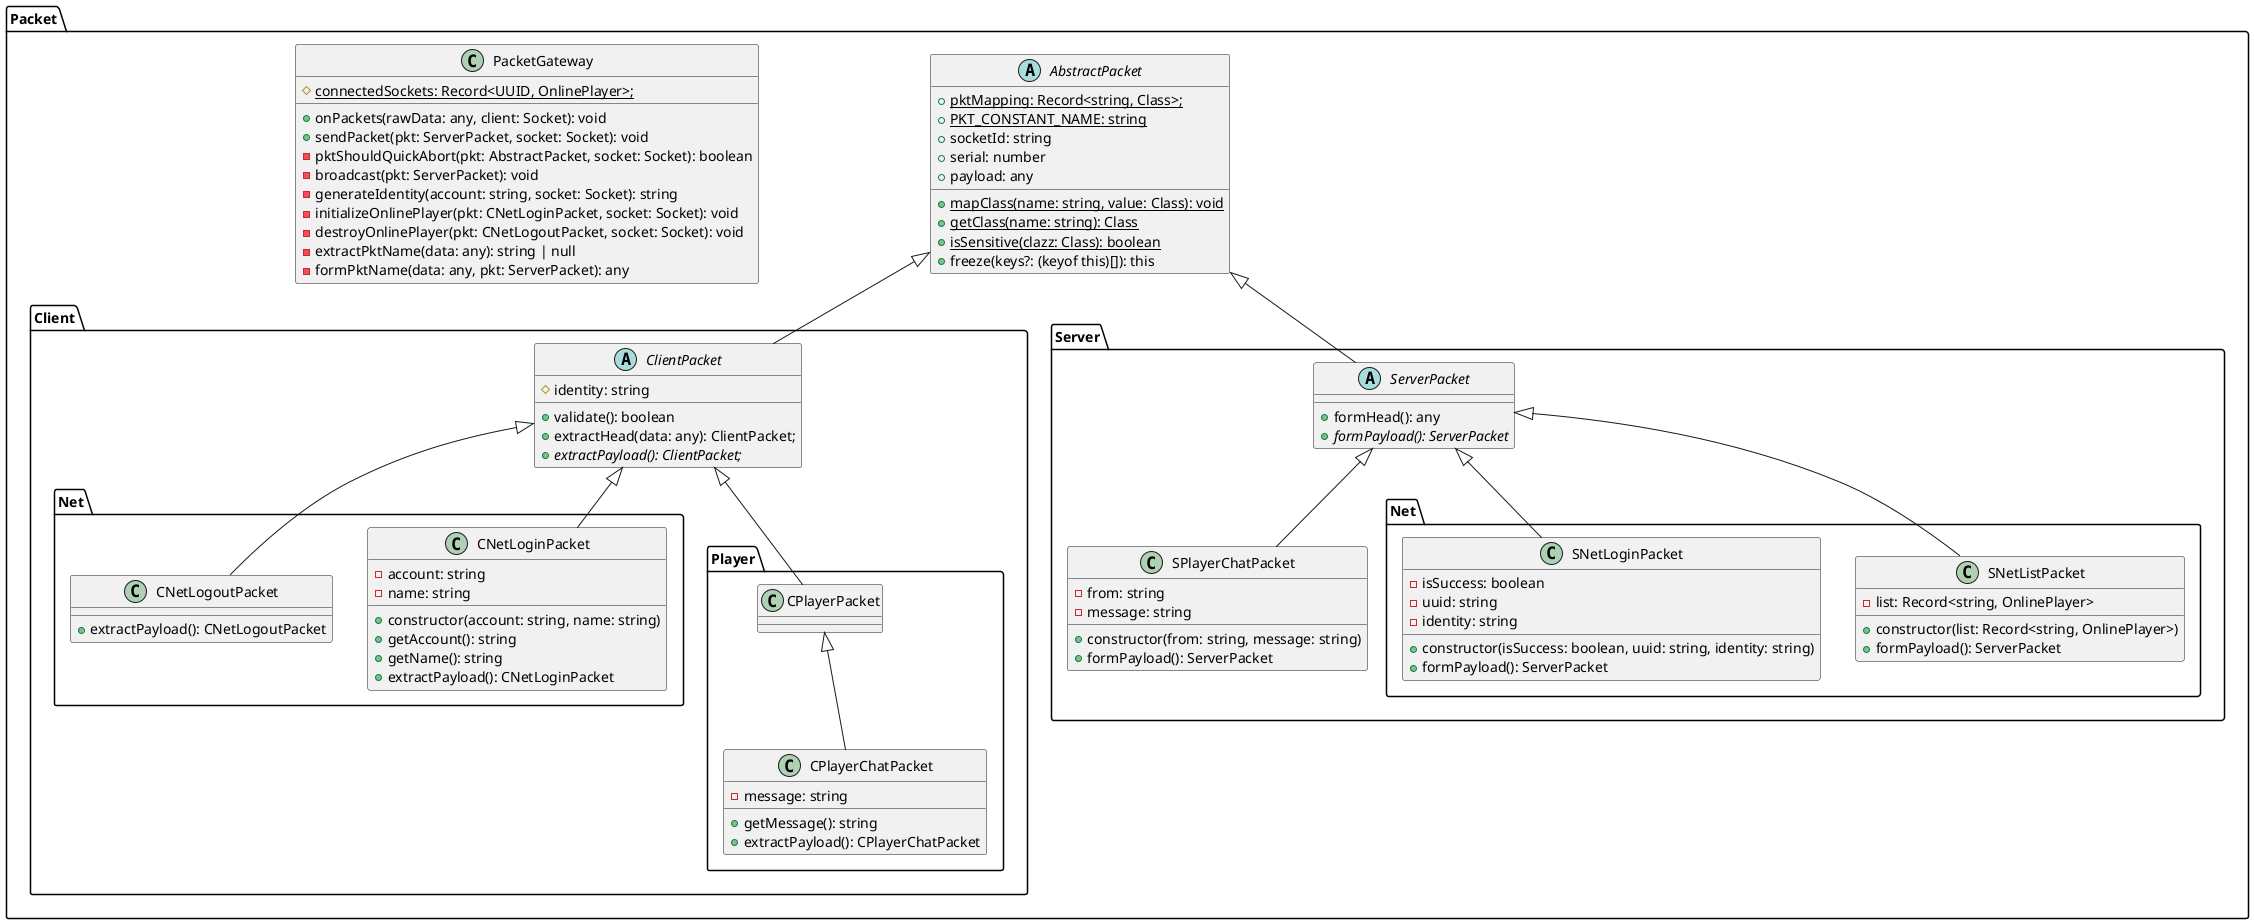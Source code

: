 @startuml Packet

namespace Packet {
	abstract class AbstractPacket {
		+{static} pktMapping: Record<string, Class>;
		+{static} PKT_CONSTANT_NAME: string
		+socketId: string
		+serial: number
		+payload: any
		+{static} mapClass(name: string, value: Class): void
		+{static} getClass(name: string): Class
		+{static} isSensitive(clazz: Class): boolean
		+freeze(keys?: (keyof this)[]): this
	}

	class PacketGateway {
		#{static} connectedSockets: Record<UUID, OnlinePlayer>;
		+onPackets(rawData: any, client: Socket): void
		+sendPacket(pkt: ServerPacket, socket: Socket): void
		-pktShouldQuickAbort(pkt: AbstractPacket, socket: Socket): boolean
		-broadcast(pkt: ServerPacket): void
		-generateIdentity(account: string, socket: Socket): string
		-initializeOnlinePlayer(pkt: CNetLoginPacket, socket: Socket): void
		-destroyOnlinePlayer(pkt: CNetLogoutPacket, socket: Socket): void
		-extractPktName(data: any): string | null
		-formPktName(data: any, pkt: ServerPacket): any
	}

	namespace Client {
		abstract class ClientPacket extends .Packet.AbstractPacket {
			#identity: string
			+validate(): boolean
			+extractHead(data: any): ClientPacket;
			+{abstract} extractPayload(): ClientPacket;
		}

		namespace Net {
			class CNetLoginPacket extends .Packet.Client.ClientPacket {
				-account: string
				-name: string
				+constructor(account: string, name: string)
				+getAccount(): string
				+getName(): string
				+extractPayload(): CNetLoginPacket
			}

			class CNetLogoutPacket extends .Packet.Client.ClientPacket {
				+extractPayload(): CNetLogoutPacket
			}
		}

		namespace Player {
			class CPlayerPacket extends .Packet.Client.ClientPacket {}

			class CPlayerChatPacket extends CPlayerPacket {
				-message: string
				+getMessage(): string
				+extractPayload(): CPlayerChatPacket
			}
		}
	}

	namespace Server {
		abstract class ServerPacket extends .Packet.AbstractPacket {
			+formHead(): any
			+{abstract} formPayload(): ServerPacket
		}

		namespace Net {
			class SNetListPacket extends .Packet.Server.ServerPacket {
				-list: Record<string, OnlinePlayer>
				+constructor(list: Record<string, OnlinePlayer>)
				+formPayload(): ServerPacket
			}

			class SNetLoginPacket extends .Packet.Server.ServerPacket {
				-isSuccess: boolean
				-uuid: string
				- identity: string
				+constructor(isSuccess: boolean, uuid: string, identity: string)
				+formPayload(): ServerPacket
			}
		}

		class SPlayerChatPacket extends ServerPacket {
			-from: string
			-message: string
			+constructor(from: string, message: string)
			+formPayload(): ServerPacket
		}
	}
}

@enduml
